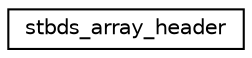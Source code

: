 digraph "Graphical Class Hierarchy"
{
 // LATEX_PDF_SIZE
  edge [fontname="Helvetica",fontsize="10",labelfontname="Helvetica",labelfontsize="10"];
  node [fontname="Helvetica",fontsize="10",shape=record];
  rankdir="LR";
  Node0 [label="stbds_array_header",height=0.2,width=0.4,color="black", fillcolor="white", style="filled",URL="$structstbds__array__header.html",tooltip=" "];
}
